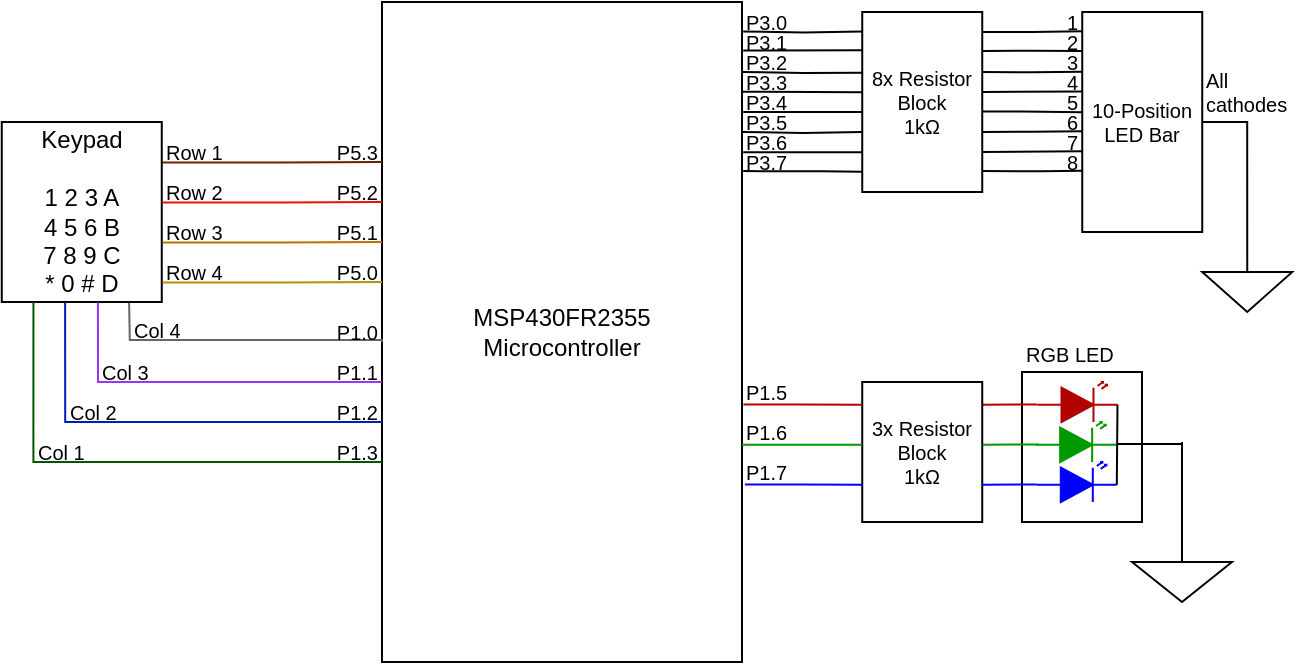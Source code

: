 <mxfile version="20.8.16" type="device"><diagram name="Page-1" id="kzfvySlIqwPfP_L1Abvg"><mxGraphModel dx="851" dy="409" grid="1" gridSize="10" guides="1" tooltips="1" connect="1" arrows="1" fold="1" page="1" pageScale="1" pageWidth="850" pageHeight="1100" math="0" shadow="0"><root><mxCell id="0"/><mxCell id="1" parent="0"/><mxCell id="_Lrtg282u_XTiWwcPt3M-151" value="" style="rounded=0;whiteSpace=wrap;html=1;" parent="1" vertex="1"><mxGeometry x="570" y="355" width="60" height="75" as="geometry"/></mxCell><mxCell id="_Lrtg282u_XTiWwcPt3M-1" value="MSP430FR2355&lt;br style=&quot;border-color: var(--border-color);&quot;&gt;Microcontroller" style="rounded=0;whiteSpace=wrap;html=1;" parent="1" vertex="1"><mxGeometry x="250" y="170" width="180" height="330" as="geometry"/></mxCell><mxCell id="_Lrtg282u_XTiWwcPt3M-58" value="8x Resistor Block&lt;br&gt;1kΩ" style="rounded=0;whiteSpace=wrap;html=1;fontSize=10;" parent="1" vertex="1"><mxGeometry x="490.12" y="175" width="60" height="90" as="geometry"/></mxCell><mxCell id="_Lrtg282u_XTiWwcPt3M-59" style="edgeStyle=orthogonalEdgeStyle;rounded=0;orthogonalLoop=1;jettySize=auto;html=1;exitX=1.004;exitY=0.081;exitDx=0;exitDy=0;endArrow=none;endFill=0;exitPerimeter=0;entryX=-0.003;entryY=0.108;entryDx=0;entryDy=0;entryPerimeter=0;fillColor=#f5f5f5;strokeColor=#000000;" parent="1" target="_Lrtg282u_XTiWwcPt3M-58" edge="1"><mxGeometry relative="1" as="geometry"><mxPoint x="430.6" y="184.72" as="sourcePoint"/><mxPoint x="500.12" y="185" as="targetPoint"/><Array as="points"/></mxGeometry></mxCell><mxCell id="_Lrtg282u_XTiWwcPt3M-60" style="edgeStyle=orthogonalEdgeStyle;rounded=0;orthogonalLoop=1;jettySize=auto;html=1;endArrow=none;endFill=0;entryX=-0.003;entryY=0.212;entryDx=0;entryDy=0;entryPerimeter=0;exitX=1.004;exitY=0.16;exitDx=0;exitDy=0;exitPerimeter=0;fillColor=#a20025;strokeColor=#000000;" parent="1" target="_Lrtg282u_XTiWwcPt3M-58" edge="1"><mxGeometry relative="1" as="geometry"><mxPoint x="430.6" y="194.2" as="sourcePoint"/><mxPoint x="509.82" y="185.08" as="targetPoint"/><Array as="points"><mxPoint x="440.12" y="194"/></Array></mxGeometry></mxCell><mxCell id="_Lrtg282u_XTiWwcPt3M-61" style="edgeStyle=orthogonalEdgeStyle;rounded=0;orthogonalLoop=1;jettySize=auto;html=1;endArrow=none;endFill=0;entryX=-0.001;entryY=0.338;entryDx=0;entryDy=0;exitX=1;exitY=0.25;exitDx=0;exitDy=0;entryPerimeter=0;fillColor=#0050ef;strokeColor=#000000;" parent="1" target="_Lrtg282u_XTiWwcPt3M-58" edge="1"><mxGeometry relative="1" as="geometry"><mxPoint x="430.12" y="205" as="sourcePoint"/><mxPoint x="509.82" y="185.08" as="targetPoint"/><Array as="points"/></mxGeometry></mxCell><mxCell id="_Lrtg282u_XTiWwcPt3M-62" style="edgeStyle=orthogonalEdgeStyle;rounded=0;orthogonalLoop=1;jettySize=auto;html=1;endArrow=none;endFill=0;exitX=1.001;exitY=0.332;exitDx=0;exitDy=0;exitPerimeter=0;entryX=0.002;entryY=0.446;entryDx=0;entryDy=0;entryPerimeter=0;fillColor=#008a00;strokeColor=#000000;" parent="1" target="_Lrtg282u_XTiWwcPt3M-58" edge="1"><mxGeometry relative="1" as="geometry"><mxPoint x="430.24" y="214.84" as="sourcePoint"/><mxPoint x="490.12" y="205" as="targetPoint"/><Array as="points"><mxPoint x="490.12" y="215"/></Array></mxGeometry></mxCell><mxCell id="_Lrtg282u_XTiWwcPt3M-63" style="edgeStyle=orthogonalEdgeStyle;rounded=0;orthogonalLoop=1;jettySize=auto;html=1;endArrow=none;endFill=0;entryX=0.002;entryY=0.559;entryDx=0;entryDy=0;entryPerimeter=0;exitX=1.004;exitY=0.417;exitDx=0;exitDy=0;exitPerimeter=0;fillColor=#e3c800;strokeColor=#000000;" parent="1" target="_Lrtg282u_XTiWwcPt3M-58" edge="1"><mxGeometry relative="1" as="geometry"><mxPoint x="430.6" y="225.04" as="sourcePoint"/><mxPoint x="509.82" y="185.08" as="targetPoint"/><Array as="points"><mxPoint x="430.12" y="225"/><mxPoint x="490.12" y="225"/></Array></mxGeometry></mxCell><mxCell id="_Lrtg282u_XTiWwcPt3M-64" style="edgeStyle=orthogonalEdgeStyle;rounded=0;orthogonalLoop=1;jettySize=auto;html=1;endArrow=none;endFill=0;exitX=1;exitY=0.5;exitDx=0;exitDy=0;entryX=-0.005;entryY=0.667;entryDx=0;entryDy=0;entryPerimeter=0;fillColor=#f0a30a;strokeColor=#000000;" parent="1" target="_Lrtg282u_XTiWwcPt3M-58" edge="1"><mxGeometry relative="1" as="geometry"><mxPoint x="430.12" y="235" as="sourcePoint"/><mxPoint x="500.12" y="245" as="targetPoint"/><Array as="points"/></mxGeometry></mxCell><mxCell id="_Lrtg282u_XTiWwcPt3M-65" style="edgeStyle=orthogonalEdgeStyle;rounded=0;orthogonalLoop=1;jettySize=auto;html=1;endArrow=none;endFill=0;entryX=-0.001;entryY=0.779;entryDx=0;entryDy=0;entryPerimeter=0;exitX=1.004;exitY=0.584;exitDx=0;exitDy=0;exitPerimeter=0;fillColor=#e51400;strokeColor=#000000;" parent="1" target="_Lrtg282u_XTiWwcPt3M-58" edge="1"><mxGeometry relative="1" as="geometry"><mxPoint x="430.6" y="245.08" as="sourcePoint"/><mxPoint x="509.82" y="185.08" as="targetPoint"/><Array as="points"><mxPoint x="430.12" y="245"/><mxPoint x="490.12" y="245"/></Array></mxGeometry></mxCell><mxCell id="_Lrtg282u_XTiWwcPt3M-66" style="edgeStyle=orthogonalEdgeStyle;rounded=0;orthogonalLoop=1;jettySize=auto;html=1;endArrow=none;endFill=0;exitX=1.004;exitY=0.663;exitDx=0;exitDy=0;exitPerimeter=0;entryX=-0.001;entryY=0.887;entryDx=0;entryDy=0;entryPerimeter=0;fillColor=#a0522d;strokeColor=#000000;" parent="1" target="_Lrtg282u_XTiWwcPt3M-58" edge="1"><mxGeometry relative="1" as="geometry"><mxPoint x="430.6" y="254.56" as="sourcePoint"/><mxPoint x="490.12" y="255" as="targetPoint"/><Array as="points"><mxPoint x="470.12" y="255"/></Array></mxGeometry></mxCell><mxCell id="_Lrtg282u_XTiWwcPt3M-67" value="P3.0" style="text;html=1;strokeColor=none;fillColor=none;align=left;verticalAlign=middle;whiteSpace=wrap;rounded=0;movable=1;resizable=1;rotatable=1;deletable=1;editable=1;connectable=1;fontSize=10;" parent="1" vertex="1"><mxGeometry x="430.12" y="175" width="30" height="10" as="geometry"/></mxCell><mxCell id="_Lrtg282u_XTiWwcPt3M-68" value="P3.1" style="text;html=1;strokeColor=none;fillColor=none;align=left;verticalAlign=middle;whiteSpace=wrap;rounded=0;movable=1;resizable=1;rotatable=1;deletable=1;editable=1;connectable=1;fontSize=10;" parent="1" vertex="1"><mxGeometry x="430.12" y="185" width="30" height="10" as="geometry"/></mxCell><mxCell id="_Lrtg282u_XTiWwcPt3M-69" value="&lt;span style=&quot;font-weight: normal;&quot;&gt;P3.2&lt;/span&gt;" style="text;html=1;strokeColor=none;fillColor=none;align=left;verticalAlign=middle;whiteSpace=wrap;rounded=0;movable=1;resizable=1;rotatable=1;deletable=1;editable=1;connectable=1;fontSize=10;fontStyle=1" parent="1" vertex="1"><mxGeometry x="430.12" y="195" width="30" height="10" as="geometry"/></mxCell><mxCell id="_Lrtg282u_XTiWwcPt3M-70" value="P3.3" style="text;html=1;strokeColor=none;fillColor=none;align=left;verticalAlign=middle;whiteSpace=wrap;rounded=0;movable=1;resizable=1;rotatable=1;deletable=1;editable=1;connectable=1;fontSize=10;fontStyle=0" parent="1" vertex="1"><mxGeometry x="430.12" y="205" width="30" height="10" as="geometry"/></mxCell><mxCell id="_Lrtg282u_XTiWwcPt3M-71" value="P3.4" style="text;html=1;strokeColor=none;fillColor=none;align=left;verticalAlign=middle;whiteSpace=wrap;rounded=0;movable=1;resizable=1;rotatable=1;deletable=1;editable=1;connectable=1;fontSize=10;" parent="1" vertex="1"><mxGeometry x="430.12" y="215" width="30" height="10" as="geometry"/></mxCell><mxCell id="_Lrtg282u_XTiWwcPt3M-72" value="P3.5" style="text;html=1;strokeColor=none;fillColor=none;align=left;verticalAlign=middle;whiteSpace=wrap;rounded=0;movable=1;resizable=1;rotatable=1;deletable=1;editable=1;connectable=1;fontSize=10;" parent="1" vertex="1"><mxGeometry x="430.12" y="225" width="30" height="10" as="geometry"/></mxCell><mxCell id="_Lrtg282u_XTiWwcPt3M-73" value="P3.6" style="text;html=1;strokeColor=none;fillColor=none;align=left;verticalAlign=middle;whiteSpace=wrap;rounded=0;movable=1;resizable=1;rotatable=1;deletable=1;editable=1;connectable=1;fontSize=10;" parent="1" vertex="1"><mxGeometry x="430.12" y="235" width="30" height="10" as="geometry"/></mxCell><mxCell id="_Lrtg282u_XTiWwcPt3M-74" value="P3.7" style="text;html=1;strokeColor=none;fillColor=none;align=left;verticalAlign=middle;whiteSpace=wrap;rounded=0;movable=1;resizable=1;rotatable=1;deletable=1;editable=1;connectable=1;fontSize=10;" parent="1" vertex="1"><mxGeometry x="430.12" y="245" width="30" height="10" as="geometry"/></mxCell><mxCell id="_Lrtg282u_XTiWwcPt3M-75" value="10-Position LED Bar" style="rounded=0;whiteSpace=wrap;html=1;fontSize=10;" parent="1" vertex="1"><mxGeometry x="600.12" y="175" width="60" height="110" as="geometry"/></mxCell><mxCell id="_Lrtg282u_XTiWwcPt3M-76" style="edgeStyle=orthogonalEdgeStyle;rounded=0;orthogonalLoop=1;jettySize=auto;html=1;exitX=1.003;exitY=0.111;exitDx=0;exitDy=0;endArrow=none;endFill=0;exitPerimeter=0;entryX=0;entryY=0.088;entryDx=0;entryDy=0;entryPerimeter=0;fillColor=#f5f5f5;strokeColor=#000000;" parent="1" source="_Lrtg282u_XTiWwcPt3M-58" target="_Lrtg282u_XTiWwcPt3M-75" edge="1"><mxGeometry relative="1" as="geometry"><mxPoint x="540.6" y="184.72" as="sourcePoint"/><mxPoint x="619.94" y="184.72" as="targetPoint"/><Array as="points"/></mxGeometry></mxCell><mxCell id="_Lrtg282u_XTiWwcPt3M-77" style="edgeStyle=orthogonalEdgeStyle;rounded=0;orthogonalLoop=1;jettySize=auto;html=1;endArrow=none;endFill=0;entryX=-0.003;entryY=0.177;entryDx=0;entryDy=0;entryPerimeter=0;exitX=1.004;exitY=0.216;exitDx=0;exitDy=0;exitPerimeter=0;fillColor=#a20025;strokeColor=#000000;" parent="1" source="_Lrtg282u_XTiWwcPt3M-58" target="_Lrtg282u_XTiWwcPt3M-75" edge="1"><mxGeometry relative="1" as="geometry"><mxPoint x="540.6" y="194.2" as="sourcePoint"/><mxPoint x="619.94" y="194.08" as="targetPoint"/><Array as="points"/></mxGeometry></mxCell><mxCell id="_Lrtg282u_XTiWwcPt3M-78" style="edgeStyle=orthogonalEdgeStyle;rounded=0;orthogonalLoop=1;jettySize=auto;html=1;endArrow=none;endFill=0;entryX=0;entryY=0.272;entryDx=0;entryDy=0;exitX=1;exitY=0.334;exitDx=0;exitDy=0;entryPerimeter=0;fillColor=#0050ef;strokeColor=#000000;exitPerimeter=0;" parent="1" source="_Lrtg282u_XTiWwcPt3M-58" target="_Lrtg282u_XTiWwcPt3M-75" edge="1"><mxGeometry relative="1" as="geometry"><mxPoint x="540.12" y="205" as="sourcePoint"/><mxPoint x="620.06" y="205.42" as="targetPoint"/><Array as="points"/></mxGeometry></mxCell><mxCell id="_Lrtg282u_XTiWwcPt3M-79" style="edgeStyle=orthogonalEdgeStyle;rounded=0;orthogonalLoop=1;jettySize=auto;html=1;endArrow=none;endFill=0;exitX=1.004;exitY=0.444;exitDx=0;exitDy=0;exitPerimeter=0;entryX=-0.003;entryY=0.361;entryDx=0;entryDy=0;entryPerimeter=0;fillColor=#008a00;strokeColor=#000000;" parent="1" source="_Lrtg282u_XTiWwcPt3M-58" target="_Lrtg282u_XTiWwcPt3M-75" edge="1"><mxGeometry relative="1" as="geometry"><mxPoint x="540.24" y="214.84" as="sourcePoint"/><mxPoint x="620.24" y="215.14" as="targetPoint"/><Array as="points"><mxPoint x="600.12" y="215"/></Array></mxGeometry></mxCell><mxCell id="_Lrtg282u_XTiWwcPt3M-80" style="edgeStyle=orthogonalEdgeStyle;rounded=0;orthogonalLoop=1;jettySize=auto;html=1;endArrow=none;endFill=0;entryX=0.004;entryY=0.456;entryDx=0;entryDy=0;entryPerimeter=0;fillColor=#e3c800;strokeColor=#000000;exitX=1.004;exitY=0.553;exitDx=0;exitDy=0;exitPerimeter=0;" parent="1" source="_Lrtg282u_XTiWwcPt3M-58" target="_Lrtg282u_XTiWwcPt3M-75" edge="1"><mxGeometry relative="1" as="geometry"><mxPoint x="570.12" y="235" as="sourcePoint"/><mxPoint x="620.24" y="225.31" as="targetPoint"/><Array as="points"><mxPoint x="570.12" y="225"/></Array></mxGeometry></mxCell><mxCell id="_Lrtg282u_XTiWwcPt3M-81" style="edgeStyle=orthogonalEdgeStyle;rounded=0;orthogonalLoop=1;jettySize=auto;html=1;endArrow=none;endFill=0;exitX=0.998;exitY=0.666;exitDx=0;exitDy=0;entryX=0;entryY=0.542;entryDx=0;entryDy=0;entryPerimeter=0;fillColor=#f0a30a;strokeColor=#000000;exitPerimeter=0;" parent="1" source="_Lrtg282u_XTiWwcPt3M-58" target="_Lrtg282u_XTiWwcPt3M-75" edge="1"><mxGeometry relative="1" as="geometry"><mxPoint x="540.12" y="235" as="sourcePoint"/><mxPoint x="619.82" y="235.03" as="targetPoint"/><Array as="points"/></mxGeometry></mxCell><mxCell id="_Lrtg282u_XTiWwcPt3M-82" style="edgeStyle=orthogonalEdgeStyle;rounded=0;orthogonalLoop=1;jettySize=auto;html=1;endArrow=none;endFill=0;entryX=-0.003;entryY=0.633;entryDx=0;entryDy=0;entryPerimeter=0;exitX=1.002;exitY=0.778;exitDx=0;exitDy=0;exitPerimeter=0;fillColor=#e51400;strokeColor=#000000;" parent="1" source="_Lrtg282u_XTiWwcPt3M-58" target="_Lrtg282u_XTiWwcPt3M-75" edge="1"><mxGeometry relative="1" as="geometry"><mxPoint x="540.6" y="245.08" as="sourcePoint"/><mxPoint x="620.06" y="245.11" as="targetPoint"/><Array as="points"><mxPoint x="600.12" y="245"/></Array></mxGeometry></mxCell><mxCell id="_Lrtg282u_XTiWwcPt3M-83" style="edgeStyle=orthogonalEdgeStyle;rounded=0;orthogonalLoop=1;jettySize=auto;html=1;endArrow=none;endFill=0;exitX=1;exitY=0.884;exitDx=0;exitDy=0;exitPerimeter=0;entryX=-0.003;entryY=0.722;entryDx=0;entryDy=0;entryPerimeter=0;fillColor=#a0522d;strokeColor=#000000;" parent="1" source="_Lrtg282u_XTiWwcPt3M-58" target="_Lrtg282u_XTiWwcPt3M-75" edge="1"><mxGeometry relative="1" as="geometry"><mxPoint x="540.6" y="254.56" as="sourcePoint"/><mxPoint x="620.06" y="254.83" as="targetPoint"/><Array as="points"><mxPoint x="580.12" y="255"/></Array></mxGeometry></mxCell><mxCell id="_Lrtg282u_XTiWwcPt3M-84" value="1" style="text;html=1;strokeColor=none;fillColor=none;align=right;verticalAlign=middle;whiteSpace=wrap;rounded=0;movable=1;resizable=1;rotatable=1;deletable=1;editable=1;connectable=1;fontSize=10;fontStyle=0" parent="1" vertex="1"><mxGeometry x="580.12" y="175" width="20" height="10" as="geometry"/></mxCell><mxCell id="_Lrtg282u_XTiWwcPt3M-85" value="2" style="text;html=1;strokeColor=none;fillColor=none;align=right;verticalAlign=middle;whiteSpace=wrap;rounded=0;movable=1;resizable=1;rotatable=1;deletable=1;editable=1;connectable=1;fontSize=10;fontStyle=0" parent="1" vertex="1"><mxGeometry x="580.12" y="185" width="20" height="10" as="geometry"/></mxCell><mxCell id="_Lrtg282u_XTiWwcPt3M-86" value="3" style="text;html=1;strokeColor=none;fillColor=none;align=right;verticalAlign=middle;whiteSpace=wrap;rounded=0;movable=1;resizable=1;rotatable=1;deletable=1;editable=1;connectable=1;fontSize=10;fontStyle=0" parent="1" vertex="1"><mxGeometry x="580.12" y="195" width="20" height="10" as="geometry"/></mxCell><mxCell id="_Lrtg282u_XTiWwcPt3M-87" value="4" style="text;html=1;strokeColor=none;fillColor=none;align=right;verticalAlign=middle;whiteSpace=wrap;rounded=0;movable=1;resizable=1;rotatable=1;deletable=1;editable=1;connectable=1;fontSize=10;fontStyle=0" parent="1" vertex="1"><mxGeometry x="580.12" y="205" width="20" height="10" as="geometry"/></mxCell><mxCell id="_Lrtg282u_XTiWwcPt3M-88" value="5" style="text;html=1;strokeColor=none;fillColor=none;align=right;verticalAlign=middle;whiteSpace=wrap;rounded=0;movable=1;resizable=1;rotatable=1;deletable=1;editable=1;connectable=1;fontSize=10;fontStyle=0" parent="1" vertex="1"><mxGeometry x="580.12" y="215" width="20" height="10" as="geometry"/></mxCell><mxCell id="_Lrtg282u_XTiWwcPt3M-89" value="6" style="text;html=1;strokeColor=none;fillColor=none;align=right;verticalAlign=middle;whiteSpace=wrap;rounded=0;movable=1;resizable=1;rotatable=1;deletable=1;editable=1;connectable=1;fontSize=10;fontStyle=0" parent="1" vertex="1"><mxGeometry x="580.12" y="225" width="20" height="10" as="geometry"/></mxCell><mxCell id="_Lrtg282u_XTiWwcPt3M-90" value="7" style="text;html=1;strokeColor=none;fillColor=none;align=right;verticalAlign=middle;whiteSpace=wrap;rounded=0;movable=1;resizable=1;rotatable=1;deletable=1;editable=1;connectable=1;fontSize=10;fontStyle=0" parent="1" vertex="1"><mxGeometry x="580.12" y="235" width="20" height="10" as="geometry"/></mxCell><mxCell id="_Lrtg282u_XTiWwcPt3M-91" value="8" style="text;html=1;strokeColor=none;fillColor=none;align=right;verticalAlign=middle;whiteSpace=wrap;rounded=0;movable=1;resizable=1;rotatable=1;deletable=1;editable=1;connectable=1;fontSize=10;fontStyle=0" parent="1" vertex="1"><mxGeometry x="580.12" y="245" width="20" height="10" as="geometry"/></mxCell><mxCell id="_Lrtg282u_XTiWwcPt3M-92" style="edgeStyle=orthogonalEdgeStyle;rounded=0;orthogonalLoop=1;jettySize=auto;html=1;exitX=0.5;exitY=0;exitDx=0;exitDy=0;exitPerimeter=0;entryX=1;entryY=0.5;entryDx=0;entryDy=0;fontSize=10;endArrow=none;endFill=0;" parent="1" source="_Lrtg282u_XTiWwcPt3M-93" target="_Lrtg282u_XTiWwcPt3M-75" edge="1"><mxGeometry relative="1" as="geometry"/></mxCell><mxCell id="_Lrtg282u_XTiWwcPt3M-93" value="" style="pointerEvents=1;verticalLabelPosition=bottom;shadow=0;dashed=0;align=center;html=1;verticalAlign=top;shape=mxgraph.electrical.signal_sources.signal_ground;" parent="1" vertex="1"><mxGeometry x="660.12" y="295" width="45" height="30" as="geometry"/></mxCell><mxCell id="_Lrtg282u_XTiWwcPt3M-94" value="All cathodes" style="text;html=1;strokeColor=none;fillColor=none;align=left;verticalAlign=bottom;whiteSpace=wrap;rounded=0;movable=1;resizable=1;rotatable=1;deletable=1;editable=1;connectable=1;fontSize=10;" parent="1" vertex="1"><mxGeometry x="660.12" y="205" width="40" height="25" as="geometry"/></mxCell><mxCell id="_Lrtg282u_XTiWwcPt3M-99" style="edgeStyle=orthogonalEdgeStyle;rounded=0;orthogonalLoop=1;jettySize=auto;html=1;entryX=0;entryY=0.57;entryDx=0;entryDy=0;entryPerimeter=0;endArrow=none;endFill=0;exitX=0.999;exitY=0.886;exitDx=0;exitDy=0;exitPerimeter=0;fillColor=#e51400;strokeColor=#B20000;" parent="1" target="_Lrtg282u_XTiWwcPt3M-101" edge="1"><mxGeometry relative="1" as="geometry"><mxPoint x="550.12" y="371.32" as="sourcePoint"/></mxGeometry></mxCell><mxCell id="_Lrtg282u_XTiWwcPt3M-101" value="" style="verticalLabelPosition=bottom;shadow=0;dashed=0;align=center;html=1;verticalAlign=top;shape=mxgraph.electrical.opto_electronics.led_2;pointerEvents=1;direction=east;fillColor=#B20000;fontColor=#ffffff;strokeColor=#B20000;" parent="1" vertex="1"><mxGeometry x="577.74" y="360" width="40" height="20" as="geometry"/></mxCell><mxCell id="_Lrtg282u_XTiWwcPt3M-104" value="3x Resistor Block&lt;br&gt;1kΩ" style="rounded=0;whiteSpace=wrap;html=1;fontSize=10;" parent="1" vertex="1"><mxGeometry x="490.12" y="360" width="60" height="70" as="geometry"/></mxCell><mxCell id="_Lrtg282u_XTiWwcPt3M-129" style="edgeStyle=orthogonalEdgeStyle;rounded=0;orthogonalLoop=1;jettySize=auto;html=1;entryX=0;entryY=0.57;entryDx=0;entryDy=0;entryPerimeter=0;endArrow=none;endFill=0;exitX=0.999;exitY=0.886;exitDx=0;exitDy=0;exitPerimeter=0;fillColor=#e51400;strokeColor=#009900;" parent="1" edge="1"><mxGeometry relative="1" as="geometry"><mxPoint x="550.45" y="391.32" as="sourcePoint"/><mxPoint x="578.07" y="391.4" as="targetPoint"/></mxGeometry></mxCell><mxCell id="_Lrtg282u_XTiWwcPt3M-131" value="" style="verticalLabelPosition=bottom;shadow=0;dashed=0;align=center;html=1;verticalAlign=top;shape=mxgraph.electrical.opto_electronics.led_2;pointerEvents=1;direction=east;fillColor=#009900;fontColor=#ffffff;strokeColor=#009900;" parent="1" vertex="1"><mxGeometry x="577.07" y="380" width="40" height="20" as="geometry"/></mxCell><mxCell id="_Lrtg282u_XTiWwcPt3M-133" style="edgeStyle=orthogonalEdgeStyle;rounded=0;orthogonalLoop=1;jettySize=auto;html=1;entryX=0;entryY=0.57;entryDx=0;entryDy=0;entryPerimeter=0;endArrow=none;endFill=0;exitX=0.999;exitY=0.886;exitDx=0;exitDy=0;exitPerimeter=0;fillColor=#e51400;strokeColor=#0000FF;" parent="1" target="_Lrtg282u_XTiWwcPt3M-135" edge="1"><mxGeometry relative="1" as="geometry"><mxPoint x="549.78" y="411.32" as="sourcePoint"/></mxGeometry></mxCell><mxCell id="_Lrtg282u_XTiWwcPt3M-135" value="" style="verticalLabelPosition=bottom;shadow=0;dashed=0;align=center;html=1;verticalAlign=top;shape=mxgraph.electrical.opto_electronics.led_2;pointerEvents=1;direction=east;fillColor=#0000FF;fontColor=#ffffff;strokeColor=#0000FF;" parent="1" vertex="1"><mxGeometry x="577.4" y="400" width="40" height="20" as="geometry"/></mxCell><mxCell id="_Lrtg282u_XTiWwcPt3M-139" value="" style="pointerEvents=1;verticalLabelPosition=bottom;shadow=0;dashed=0;align=center;html=1;verticalAlign=top;shape=mxgraph.electrical.signal_sources.signal_ground;" parent="1" vertex="1"><mxGeometry x="625" y="440" width="50" height="30" as="geometry"/></mxCell><mxCell id="_Lrtg282u_XTiWwcPt3M-141" style="edgeStyle=orthogonalEdgeStyle;rounded=0;orthogonalLoop=1;jettySize=auto;html=1;entryX=0;entryY=0.57;entryDx=0;entryDy=0;entryPerimeter=0;endArrow=none;endFill=0;exitX=1.004;exitY=0.61;exitDx=0;exitDy=0;exitPerimeter=0;fillColor=#e51400;strokeColor=#B20000;" parent="1" source="_Lrtg282u_XTiWwcPt3M-1" edge="1"><mxGeometry relative="1" as="geometry"><mxPoint x="462.12" y="371.32" as="sourcePoint"/><mxPoint x="489.74" y="371.4" as="targetPoint"/></mxGeometry></mxCell><mxCell id="_Lrtg282u_XTiWwcPt3M-142" style="edgeStyle=orthogonalEdgeStyle;rounded=0;orthogonalLoop=1;jettySize=auto;html=1;entryX=0;entryY=0.57;entryDx=0;entryDy=0;entryPerimeter=0;endArrow=none;endFill=0;exitX=1;exitY=0.671;exitDx=0;exitDy=0;exitPerimeter=0;fillColor=#e51400;strokeColor=#009900;" parent="1" source="_Lrtg282u_XTiWwcPt3M-1" edge="1"><mxGeometry relative="1" as="geometry"><mxPoint x="462.45" y="391.32" as="sourcePoint"/><mxPoint x="490.07" y="391.4" as="targetPoint"/></mxGeometry></mxCell><mxCell id="_Lrtg282u_XTiWwcPt3M-143" style="edgeStyle=orthogonalEdgeStyle;rounded=0;orthogonalLoop=1;jettySize=auto;html=1;entryX=0;entryY=0.57;entryDx=0;entryDy=0;entryPerimeter=0;endArrow=none;endFill=0;exitX=1.008;exitY=0.731;exitDx=0;exitDy=0;exitPerimeter=0;fillColor=#e51400;strokeColor=#0000FF;" parent="1" source="_Lrtg282u_XTiWwcPt3M-1" edge="1"><mxGeometry relative="1" as="geometry"><mxPoint x="462.78" y="411.32" as="sourcePoint"/><mxPoint x="490.4" y="411.4" as="targetPoint"/></mxGeometry></mxCell><mxCell id="_Lrtg282u_XTiWwcPt3M-145" value="P1.5" style="text;html=1;strokeColor=none;fillColor=none;align=left;verticalAlign=middle;whiteSpace=wrap;rounded=0;movable=1;resizable=1;rotatable=1;deletable=1;editable=1;connectable=1;fontSize=10;" parent="1" vertex="1"><mxGeometry x="430" y="360" width="30" height="10" as="geometry"/></mxCell><mxCell id="_Lrtg282u_XTiWwcPt3M-146" value="P1.6" style="text;html=1;strokeColor=none;fillColor=none;align=left;verticalAlign=middle;whiteSpace=wrap;rounded=0;movable=1;resizable=1;rotatable=1;deletable=1;editable=1;connectable=1;fontSize=10;" parent="1" vertex="1"><mxGeometry x="430" y="380" width="30" height="10" as="geometry"/></mxCell><mxCell id="_Lrtg282u_XTiWwcPt3M-147" value="P1.7" style="text;html=1;strokeColor=none;fillColor=none;align=left;verticalAlign=middle;whiteSpace=wrap;rounded=0;movable=1;resizable=1;rotatable=1;deletable=1;editable=1;connectable=1;fontSize=10;" parent="1" vertex="1"><mxGeometry x="430.12" y="400" width="30" height="10" as="geometry"/></mxCell><mxCell id="_Lrtg282u_XTiWwcPt3M-153" value="" style="endArrow=none;html=1;rounded=0;strokeColor=#000000;fillColor=#000000;entryX=1;entryY=0.57;entryDx=0;entryDy=0;entryPerimeter=0;exitX=1;exitY=0.57;exitDx=0;exitDy=0;exitPerimeter=0;" parent="1" source="_Lrtg282u_XTiWwcPt3M-135" target="_Lrtg282u_XTiWwcPt3M-101" edge="1"><mxGeometry width="50" height="50" relative="1" as="geometry"><mxPoint x="590" y="420" as="sourcePoint"/><mxPoint x="640" y="370" as="targetPoint"/></mxGeometry></mxCell><mxCell id="_Lrtg282u_XTiWwcPt3M-154" value="" style="endArrow=none;html=1;rounded=0;strokeColor=#000000;fillColor=#000000;" parent="1" edge="1"><mxGeometry width="50" height="50" relative="1" as="geometry"><mxPoint x="650" y="391" as="sourcePoint"/><mxPoint x="618" y="391" as="targetPoint"/></mxGeometry></mxCell><mxCell id="_Lrtg282u_XTiWwcPt3M-155" value="" style="endArrow=none;html=1;rounded=0;strokeColor=#000000;fillColor=#000000;exitX=0.5;exitY=0;exitDx=0;exitDy=0;exitPerimeter=0;" parent="1" source="_Lrtg282u_XTiWwcPt3M-139" edge="1"><mxGeometry width="50" height="50" relative="1" as="geometry"><mxPoint x="650.0" y="430" as="sourcePoint"/><mxPoint x="650" y="390" as="targetPoint"/></mxGeometry></mxCell><mxCell id="_Lrtg282u_XTiWwcPt3M-156" value="" style="endArrow=none;html=1;rounded=0;strokeColor=#000000;fillColor=#000000;exitX=0.5;exitY=0;exitDx=0;exitDy=0;exitPerimeter=0;" parent="1" source="_Lrtg282u_XTiWwcPt3M-139" edge="1"><mxGeometry width="50" height="50" relative="1" as="geometry"><mxPoint x="650.0" y="440" as="sourcePoint"/><mxPoint x="650" y="390" as="targetPoint"/></mxGeometry></mxCell><mxCell id="_Lrtg282u_XTiWwcPt3M-157" value="" style="endArrow=none;html=1;rounded=0;strokeColor=#000000;fillColor=#000000;exitX=0.5;exitY=0;exitDx=0;exitDy=0;exitPerimeter=0;" parent="1" source="_Lrtg282u_XTiWwcPt3M-139" edge="1"><mxGeometry width="50" height="50" relative="1" as="geometry"><mxPoint x="650.0" y="440" as="sourcePoint"/><mxPoint x="650" y="390" as="targetPoint"/></mxGeometry></mxCell><mxCell id="_Lrtg282u_XTiWwcPt3M-158" value="" style="endArrow=none;html=1;rounded=0;strokeColor=#000000;fillColor=#000000;exitX=0.5;exitY=0;exitDx=0;exitDy=0;exitPerimeter=0;" parent="1" source="_Lrtg282u_XTiWwcPt3M-139" edge="1"><mxGeometry width="50" height="50" relative="1" as="geometry"><mxPoint x="650.0" y="440" as="sourcePoint"/><mxPoint x="650" y="390" as="targetPoint"/></mxGeometry></mxCell><mxCell id="_Lrtg282u_XTiWwcPt3M-159" value="RGB LED" style="text;html=1;strokeColor=none;fillColor=none;align=left;verticalAlign=bottom;whiteSpace=wrap;rounded=0;movable=1;resizable=1;rotatable=1;deletable=1;editable=1;connectable=1;fontSize=10;" parent="1" vertex="1"><mxGeometry x="570.12" y="330" width="49.88" height="25" as="geometry"/></mxCell><mxCell id="_Lrtg282u_XTiWwcPt3M-185" style="edgeStyle=orthogonalEdgeStyle;rounded=0;orthogonalLoop=1;jettySize=auto;html=1;exitX=1.005;exitY=0.403;exitDx=0;exitDy=0;entryX=1;entryY=1;entryDx=0;entryDy=0;endArrow=none;endFill=0;exitPerimeter=0;fillColor=#f5f5f5;strokeColor=#6D1F00;" parent="1" target="_Lrtg282u_XTiWwcPt3M-194" edge="1"><mxGeometry relative="1" as="geometry"><mxPoint x="140.28" y="250.27" as="sourcePoint"/><mxPoint x="259.76" y="250.8" as="targetPoint"/><Array as="points"><mxPoint x="199.88" y="250"/><mxPoint x="199.88" y="250"/></Array></mxGeometry></mxCell><mxCell id="_Lrtg282u_XTiWwcPt3M-186" value="Keypad&lt;br&gt;&lt;br&gt;1 2 3 A&lt;br&gt;4 5 6 B&lt;br&gt;7 8 9 C&lt;br&gt;* 0 # D" style="rounded=0;whiteSpace=wrap;html=1;" parent="1" vertex="1"><mxGeometry x="59.88" y="230" width="80" height="90" as="geometry"/></mxCell><mxCell id="_Lrtg282u_XTiWwcPt3M-187" value="Row 1" style="text;html=1;strokeColor=none;fillColor=none;align=left;verticalAlign=middle;whiteSpace=wrap;rounded=0;movable=1;resizable=1;rotatable=1;deletable=1;editable=1;connectable=1;fontSize=10;" parent="1" vertex="1"><mxGeometry x="139.88" y="240" width="60" height="10" as="geometry"/></mxCell><mxCell id="_Lrtg282u_XTiWwcPt3M-188" style="edgeStyle=orthogonalEdgeStyle;rounded=0;orthogonalLoop=1;jettySize=auto;html=1;exitX=1.005;exitY=0.403;exitDx=0;exitDy=0;entryX=1;entryY=1;entryDx=0;entryDy=0;endArrow=none;endFill=0;exitPerimeter=0;fillColor=#a20025;strokeColor=#E51400;" parent="1" target="_Lrtg282u_XTiWwcPt3M-195" edge="1"><mxGeometry relative="1" as="geometry"><mxPoint x="140.28" y="270.27" as="sourcePoint"/><mxPoint x="259.76" y="270.8" as="targetPoint"/><Array as="points"><mxPoint x="199.88" y="270"/><mxPoint x="199.88" y="270"/></Array></mxGeometry></mxCell><mxCell id="_Lrtg282u_XTiWwcPt3M-189" value="Row 2" style="text;html=1;strokeColor=none;fillColor=none;align=left;verticalAlign=middle;whiteSpace=wrap;rounded=0;movable=1;resizable=1;rotatable=1;deletable=1;editable=1;connectable=1;fontSize=10;" parent="1" vertex="1"><mxGeometry x="139.88" y="260" width="60" height="10" as="geometry"/></mxCell><mxCell id="_Lrtg282u_XTiWwcPt3M-190" style="edgeStyle=orthogonalEdgeStyle;rounded=0;orthogonalLoop=1;jettySize=auto;html=1;exitX=1.005;exitY=0.403;exitDx=0;exitDy=0;entryX=1;entryY=1;entryDx=0;entryDy=0;endArrow=none;endFill=0;exitPerimeter=0;fillColor=#0050ef;strokeColor=#BD7000;" parent="1" target="_Lrtg282u_XTiWwcPt3M-196" edge="1"><mxGeometry relative="1" as="geometry"><mxPoint x="140.4" y="290.27" as="sourcePoint"/><mxPoint x="259.88" y="290.8" as="targetPoint"/><Array as="points"><mxPoint x="199.88" y="290"/><mxPoint x="199.88" y="290"/></Array></mxGeometry></mxCell><mxCell id="_Lrtg282u_XTiWwcPt3M-191" value="Row 3" style="text;html=1;strokeColor=none;fillColor=none;align=left;verticalAlign=middle;whiteSpace=wrap;rounded=0;movable=1;resizable=1;rotatable=1;deletable=1;editable=1;connectable=1;fontSize=10;" parent="1" vertex="1"><mxGeometry x="140" y="280" width="59.88" height="10" as="geometry"/></mxCell><mxCell id="_Lrtg282u_XTiWwcPt3M-192" style="edgeStyle=orthogonalEdgeStyle;rounded=0;orthogonalLoop=1;jettySize=auto;html=1;exitX=1.005;exitY=0.403;exitDx=0;exitDy=0;entryX=1;entryY=1;entryDx=0;entryDy=0;endArrow=none;endFill=0;exitPerimeter=0;fillColor=#008a00;strokeColor=#B09500;" parent="1" target="_Lrtg282u_XTiWwcPt3M-197" edge="1"><mxGeometry relative="1" as="geometry"><mxPoint x="140.4" y="310.27" as="sourcePoint"/><mxPoint x="259.88" y="310.8" as="targetPoint"/><Array as="points"><mxPoint x="199.88" y="310"/><mxPoint x="199.88" y="310"/></Array></mxGeometry></mxCell><mxCell id="_Lrtg282u_XTiWwcPt3M-193" value="Row 4" style="text;html=1;strokeColor=none;fillColor=none;align=left;verticalAlign=middle;whiteSpace=wrap;rounded=0;movable=1;resizable=1;rotatable=1;deletable=1;editable=1;connectable=1;fontSize=10;" parent="1" vertex="1"><mxGeometry x="140" y="300" width="59.88" height="10" as="geometry"/></mxCell><mxCell id="_Lrtg282u_XTiWwcPt3M-194" value="P5.3" style="text;html=1;strokeColor=none;fillColor=none;align=right;verticalAlign=middle;whiteSpace=wrap;rounded=0;movable=1;resizable=1;rotatable=1;deletable=1;editable=1;connectable=1;fontSize=10;" parent="1" vertex="1"><mxGeometry x="219.88" y="240" width="30" height="10" as="geometry"/></mxCell><mxCell id="_Lrtg282u_XTiWwcPt3M-195" value="P5.2" style="text;html=1;strokeColor=none;fillColor=none;align=right;verticalAlign=middle;whiteSpace=wrap;rounded=0;movable=1;resizable=1;rotatable=1;deletable=1;editable=1;connectable=1;fontSize=10;" parent="1" vertex="1"><mxGeometry x="219.88" y="260" width="30" height="10" as="geometry"/></mxCell><mxCell id="_Lrtg282u_XTiWwcPt3M-196" value="P5.1" style="text;html=1;strokeColor=none;fillColor=none;align=right;verticalAlign=middle;whiteSpace=wrap;rounded=0;movable=1;resizable=1;rotatable=1;deletable=1;editable=1;connectable=1;fontSize=10;" parent="1" vertex="1"><mxGeometry x="219.88" y="280" width="30.12" height="10" as="geometry"/></mxCell><mxCell id="_Lrtg282u_XTiWwcPt3M-197" value="P5.0" style="text;html=1;strokeColor=none;fillColor=none;align=right;verticalAlign=middle;whiteSpace=wrap;rounded=0;movable=1;resizable=1;rotatable=1;deletable=1;editable=1;connectable=1;fontSize=10;" parent="1" vertex="1"><mxGeometry x="219.88" y="300" width="30.12" height="10" as="geometry"/></mxCell><mxCell id="_Lrtg282u_XTiWwcPt3M-198" style="edgeStyle=orthogonalEdgeStyle;rounded=0;orthogonalLoop=1;jettySize=auto;html=1;exitX=0.198;exitY=1;exitDx=0;exitDy=0;endArrow=none;endFill=0;exitPerimeter=0;fillColor=#e3c800;strokeColor=#005700;entryX=1;entryY=1;entryDx=0;entryDy=0;" parent="1" source="_Lrtg282u_XTiWwcPt3M-186" target="_Lrtg282u_XTiWwcPt3M-205" edge="1"><mxGeometry relative="1" as="geometry"><mxPoint x="60.4" y="370.0" as="sourcePoint"/><mxPoint x="159.88" y="430" as="targetPoint"/><Array as="points"><mxPoint x="75.88" y="400"/></Array></mxGeometry></mxCell><mxCell id="_Lrtg282u_XTiWwcPt3M-199" style="edgeStyle=orthogonalEdgeStyle;rounded=0;orthogonalLoop=1;jettySize=auto;html=1;endArrow=none;endFill=0;exitX=0.796;exitY=1.006;exitDx=0;exitDy=0;exitPerimeter=0;fillColor=#a0522d;strokeColor=#666666;entryX=1;entryY=1;entryDx=0;entryDy=0;" parent="1" source="_Lrtg282u_XTiWwcPt3M-186" target="_Lrtg282u_XTiWwcPt3M-202" edge="1"><mxGeometry relative="1" as="geometry"><mxPoint x="139.88" y="340" as="sourcePoint"/><mxPoint x="179.88" y="350" as="targetPoint"/><Array as="points"><mxPoint x="123.88" y="321"/><mxPoint x="123.88" y="339"/><mxPoint x="229.88" y="339"/></Array></mxGeometry></mxCell><mxCell id="_Lrtg282u_XTiWwcPt3M-200" style="edgeStyle=orthogonalEdgeStyle;rounded=0;orthogonalLoop=1;jettySize=auto;html=1;endArrow=none;endFill=0;exitX=0.396;exitY=1.003;exitDx=0;exitDy=0;exitPerimeter=0;entryX=1;entryY=1;entryDx=0;entryDy=0;fillColor=#f0a30a;strokeColor=#001DBC;" parent="1" source="_Lrtg282u_XTiWwcPt3M-186" target="_Lrtg282u_XTiWwcPt3M-204" edge="1"><mxGeometry relative="1" as="geometry"><mxPoint x="139.88" y="340" as="sourcePoint"/><mxPoint x="199.88" y="360" as="targetPoint"/><Array as="points"><mxPoint x="91.88" y="380"/></Array></mxGeometry></mxCell><mxCell id="_Lrtg282u_XTiWwcPt3M-201" style="edgeStyle=orthogonalEdgeStyle;rounded=0;orthogonalLoop=1;jettySize=auto;html=1;endArrow=none;endFill=0;exitX=0.601;exitY=1.003;exitDx=0;exitDy=0;exitPerimeter=0;entryX=1;entryY=1;entryDx=0;entryDy=0;fillColor=#e51400;strokeColor=#9933FF;" parent="1" source="_Lrtg282u_XTiWwcPt3M-186" target="_Lrtg282u_XTiWwcPt3M-203" edge="1"><mxGeometry relative="1" as="geometry"><mxPoint x="139.88" y="340" as="sourcePoint"/><mxPoint x="239.88" y="360" as="targetPoint"/><Array as="points"><mxPoint x="107.88" y="360"/></Array></mxGeometry></mxCell><mxCell id="_Lrtg282u_XTiWwcPt3M-202" value="P1.0" style="text;html=1;strokeColor=none;fillColor=none;align=right;verticalAlign=middle;whiteSpace=wrap;rounded=0;movable=1;resizable=1;rotatable=1;deletable=1;editable=1;connectable=1;fontSize=10;" parent="1" vertex="1"><mxGeometry x="219.88" y="330" width="30" height="10" as="geometry"/></mxCell><mxCell id="_Lrtg282u_XTiWwcPt3M-203" value="P1.1" style="text;html=1;strokeColor=none;fillColor=none;align=right;verticalAlign=middle;whiteSpace=wrap;rounded=0;movable=1;resizable=1;rotatable=1;deletable=1;editable=1;connectable=1;fontSize=10;" parent="1" vertex="1"><mxGeometry x="219.88" y="350" width="30" height="10" as="geometry"/></mxCell><mxCell id="_Lrtg282u_XTiWwcPt3M-204" value="P1.2" style="text;html=1;strokeColor=none;fillColor=none;align=right;verticalAlign=middle;whiteSpace=wrap;rounded=0;movable=1;resizable=1;rotatable=1;deletable=1;editable=1;connectable=1;fontSize=10;" parent="1" vertex="1"><mxGeometry x="219.88" y="370" width="30.12" height="10" as="geometry"/></mxCell><mxCell id="_Lrtg282u_XTiWwcPt3M-205" value="P1.3" style="text;html=1;strokeColor=none;fillColor=none;align=right;verticalAlign=middle;whiteSpace=wrap;rounded=0;movable=1;resizable=1;rotatable=1;deletable=1;editable=1;connectable=1;fontSize=10;" parent="1" vertex="1"><mxGeometry x="219.88" y="390" width="30.12" height="10" as="geometry"/></mxCell><mxCell id="_Lrtg282u_XTiWwcPt3M-206" value="Col 4" style="text;html=1;strokeColor=none;fillColor=none;align=left;verticalAlign=middle;whiteSpace=wrap;rounded=0;movable=1;resizable=1;rotatable=1;deletable=1;editable=1;connectable=1;fontSize=10;" parent="1" vertex="1"><mxGeometry x="123.88" y="329" width="59.88" height="10" as="geometry"/></mxCell><mxCell id="_Lrtg282u_XTiWwcPt3M-207" value="Col 3" style="text;html=1;strokeColor=none;fillColor=none;align=left;verticalAlign=middle;whiteSpace=wrap;rounded=0;movable=1;resizable=1;rotatable=1;deletable=1;editable=1;connectable=1;fontSize=10;" parent="1" vertex="1"><mxGeometry x="107.88" y="350" width="59.88" height="10" as="geometry"/></mxCell><mxCell id="_Lrtg282u_XTiWwcPt3M-208" value="Col 2" style="text;html=1;strokeColor=none;fillColor=none;align=left;verticalAlign=middle;whiteSpace=wrap;rounded=0;movable=1;resizable=1;rotatable=1;deletable=1;editable=1;connectable=1;fontSize=10;" parent="1" vertex="1"><mxGeometry x="91.88" y="370" width="59.88" height="10" as="geometry"/></mxCell><mxCell id="_Lrtg282u_XTiWwcPt3M-209" value="Col 1" style="text;html=1;strokeColor=none;fillColor=none;align=left;verticalAlign=middle;whiteSpace=wrap;rounded=0;movable=1;resizable=1;rotatable=1;deletable=1;editable=1;connectable=1;fontSize=10;" parent="1" vertex="1"><mxGeometry x="75.88" y="390" width="59.88" height="10" as="geometry"/></mxCell></root></mxGraphModel></diagram></mxfile>